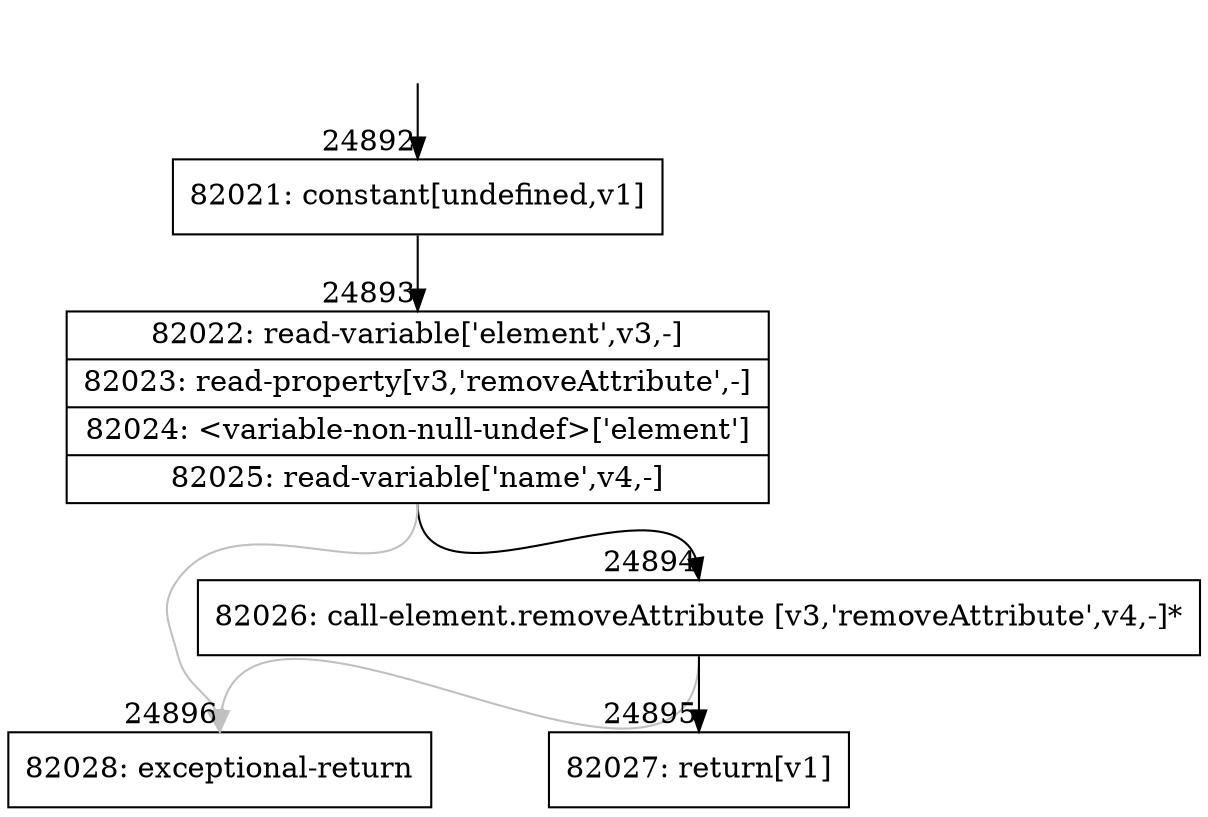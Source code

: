 digraph {
rankdir="TD"
BB_entry2190[shape=none,label=""];
BB_entry2190 -> BB24892 [tailport=s, headport=n, headlabel="    24892"]
BB24892 [shape=record label="{82021: constant[undefined,v1]}" ] 
BB24892 -> BB24893 [tailport=s, headport=n, headlabel="      24893"]
BB24893 [shape=record label="{82022: read-variable['element',v3,-]|82023: read-property[v3,'removeAttribute',-]|82024: \<variable-non-null-undef\>['element']|82025: read-variable['name',v4,-]}" ] 
BB24893 -> BB24894 [tailport=s, headport=n, headlabel="      24894"]
BB24893 -> BB24896 [tailport=s, headport=n, color=gray, headlabel="      24896"]
BB24894 [shape=record label="{82026: call-element.removeAttribute [v3,'removeAttribute',v4,-]*}" ] 
BB24894 -> BB24895 [tailport=s, headport=n, headlabel="      24895"]
BB24894 -> BB24896 [tailport=s, headport=n, color=gray]
BB24895 [shape=record label="{82027: return[v1]}" ] 
BB24896 [shape=record label="{82028: exceptional-return}" ] 
//#$~ 46528
}
